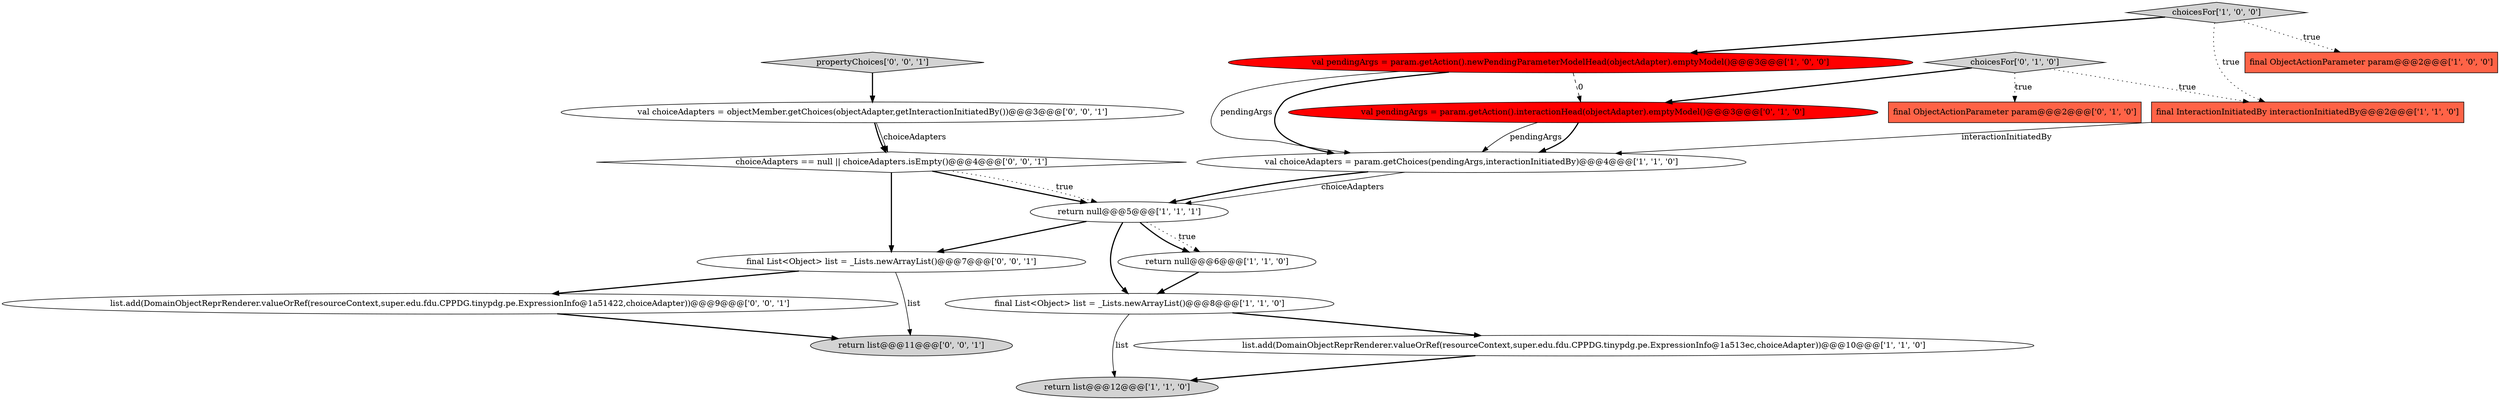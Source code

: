 digraph {
1 [style = filled, label = "val choiceAdapters = param.getChoices(pendingArgs,interactionInitiatedBy)@@@4@@@['1', '1', '0']", fillcolor = white, shape = ellipse image = "AAA0AAABBB1BBB"];
15 [style = filled, label = "return list@@@11@@@['0', '0', '1']", fillcolor = lightgray, shape = ellipse image = "AAA0AAABBB3BBB"];
18 [style = filled, label = "list.add(DomainObjectReprRenderer.valueOrRef(resourceContext,super.edu.fdu.CPPDG.tinypdg.pe.ExpressionInfo@1a51422,choiceAdapter))@@@9@@@['0', '0', '1']", fillcolor = white, shape = ellipse image = "AAA0AAABBB3BBB"];
9 [style = filled, label = "return null@@@6@@@['1', '1', '0']", fillcolor = white, shape = ellipse image = "AAA0AAABBB1BBB"];
12 [style = filled, label = "choicesFor['0', '1', '0']", fillcolor = lightgray, shape = diamond image = "AAA0AAABBB2BBB"];
16 [style = filled, label = "choiceAdapters == null || choiceAdapters.isEmpty()@@@4@@@['0', '0', '1']", fillcolor = white, shape = diamond image = "AAA0AAABBB3BBB"];
4 [style = filled, label = "final InteractionInitiatedBy interactionInitiatedBy@@@2@@@['1', '1', '0']", fillcolor = tomato, shape = box image = "AAA0AAABBB1BBB"];
5 [style = filled, label = "val pendingArgs = param.getAction().newPendingParameterModelHead(objectAdapter).emptyModel()@@@3@@@['1', '0', '0']", fillcolor = red, shape = ellipse image = "AAA1AAABBB1BBB"];
11 [style = filled, label = "final ObjectActionParameter param@@@2@@@['0', '1', '0']", fillcolor = tomato, shape = box image = "AAA0AAABBB2BBB"];
17 [style = filled, label = "propertyChoices['0', '0', '1']", fillcolor = lightgray, shape = diamond image = "AAA0AAABBB3BBB"];
14 [style = filled, label = "final List<Object> list = _Lists.newArrayList()@@@7@@@['0', '0', '1']", fillcolor = white, shape = ellipse image = "AAA0AAABBB3BBB"];
13 [style = filled, label = "val choiceAdapters = objectMember.getChoices(objectAdapter,getInteractionInitiatedBy())@@@3@@@['0', '0', '1']", fillcolor = white, shape = ellipse image = "AAA0AAABBB3BBB"];
7 [style = filled, label = "return null@@@5@@@['1', '1', '1']", fillcolor = white, shape = ellipse image = "AAA0AAABBB1BBB"];
3 [style = filled, label = "choicesFor['1', '0', '0']", fillcolor = lightgray, shape = diamond image = "AAA0AAABBB1BBB"];
2 [style = filled, label = "list.add(DomainObjectReprRenderer.valueOrRef(resourceContext,super.edu.fdu.CPPDG.tinypdg.pe.ExpressionInfo@1a513ec,choiceAdapter))@@@10@@@['1', '1', '0']", fillcolor = white, shape = ellipse image = "AAA0AAABBB1BBB"];
10 [style = filled, label = "val pendingArgs = param.getAction().interactionHead(objectAdapter).emptyModel()@@@3@@@['0', '1', '0']", fillcolor = red, shape = ellipse image = "AAA1AAABBB2BBB"];
0 [style = filled, label = "final ObjectActionParameter param@@@2@@@['1', '0', '0']", fillcolor = tomato, shape = box image = "AAA0AAABBB1BBB"];
8 [style = filled, label = "final List<Object> list = _Lists.newArrayList()@@@8@@@['1', '1', '0']", fillcolor = white, shape = ellipse image = "AAA0AAABBB1BBB"];
6 [style = filled, label = "return list@@@12@@@['1', '1', '0']", fillcolor = lightgray, shape = ellipse image = "AAA0AAABBB1BBB"];
1->7 [style = solid, label="choiceAdapters"];
2->6 [style = bold, label=""];
4->1 [style = solid, label="interactionInitiatedBy"];
18->15 [style = bold, label=""];
16->7 [style = bold, label=""];
3->4 [style = dotted, label="true"];
7->9 [style = dotted, label="true"];
7->8 [style = bold, label=""];
9->8 [style = bold, label=""];
1->7 [style = bold, label=""];
13->16 [style = bold, label=""];
10->1 [style = solid, label="pendingArgs"];
7->14 [style = bold, label=""];
8->6 [style = solid, label="list"];
12->11 [style = dotted, label="true"];
7->9 [style = bold, label=""];
16->7 [style = dotted, label="true"];
5->1 [style = bold, label=""];
14->15 [style = solid, label="list"];
3->5 [style = bold, label=""];
12->10 [style = bold, label=""];
8->2 [style = bold, label=""];
5->10 [style = dashed, label="0"];
13->16 [style = solid, label="choiceAdapters"];
3->0 [style = dotted, label="true"];
16->14 [style = bold, label=""];
5->1 [style = solid, label="pendingArgs"];
14->18 [style = bold, label=""];
17->13 [style = bold, label=""];
12->4 [style = dotted, label="true"];
10->1 [style = bold, label=""];
}
